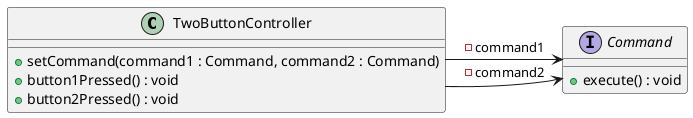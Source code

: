 @startuml

class TwoButtonController {

    + setCommand(command1 : Command, command2 : Command)
    + button1Pressed() : void
    + button2Pressed() : void

}

interface Command {

    + execute() : void

}

TwoButtonController -> Command : -command1
TwoButtonController -> Command : -command2

@enduml